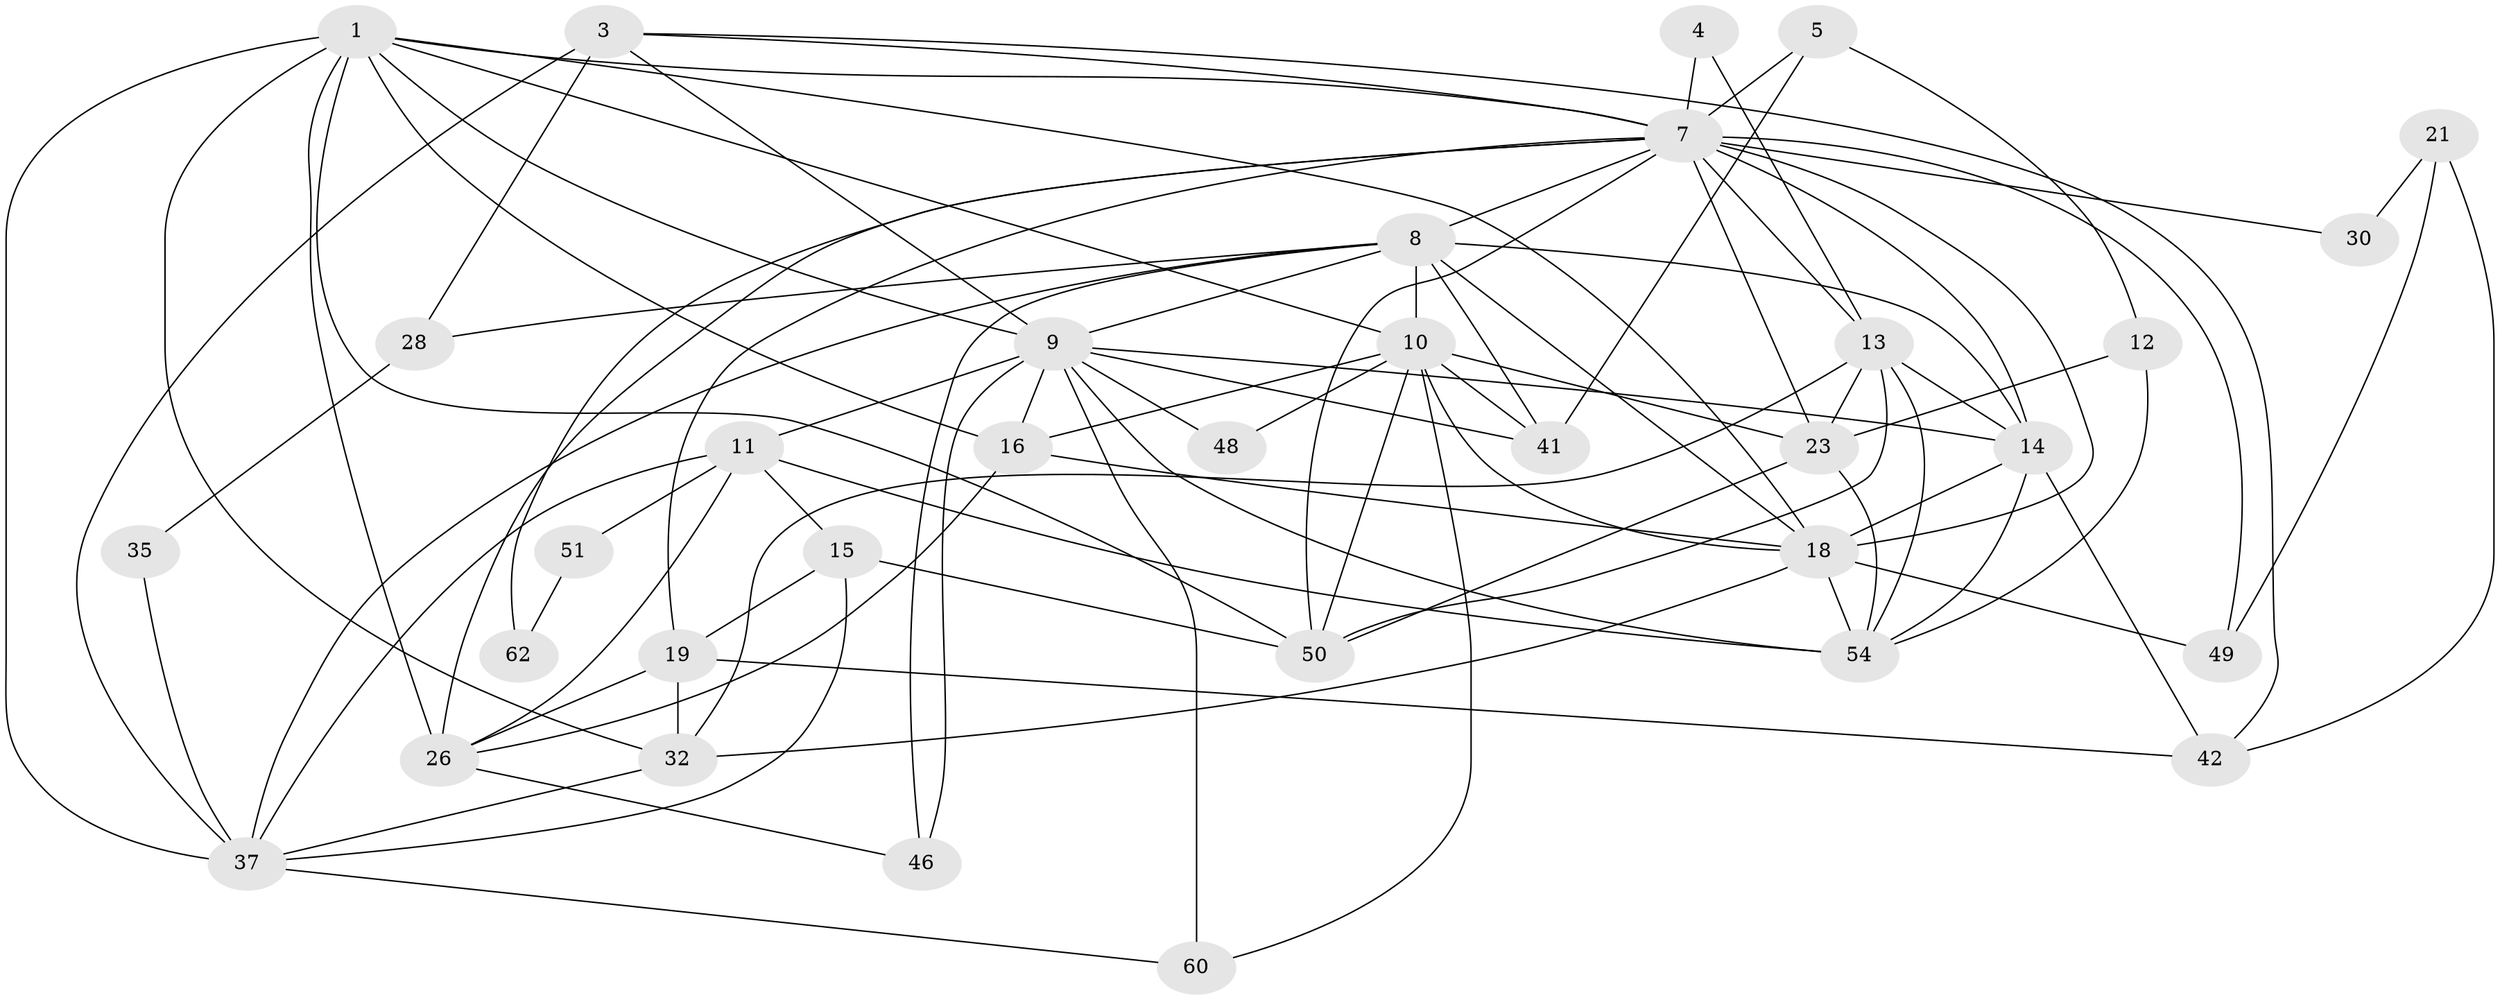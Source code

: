 // original degree distribution, {4: 0.3235294117647059, 5: 0.14705882352941177, 2: 0.1323529411764706, 3: 0.25, 8: 0.014705882352941176, 7: 0.04411764705882353, 6: 0.08823529411764706}
// Generated by graph-tools (version 1.1) at 2025/18/03/04/25 18:18:48]
// undirected, 34 vertices, 90 edges
graph export_dot {
graph [start="1"]
  node [color=gray90,style=filled];
  1 [super="+6+2"];
  3 [super="+66"];
  4;
  5;
  7 [super="+34+24"];
  8 [super="+64+45"];
  9 [super="+20"];
  10 [super="+22"];
  11 [super="+56"];
  12;
  13 [super="+53"];
  14 [super="+29+65+44"];
  15;
  16 [super="+57"];
  18 [super="+59"];
  19 [super="+43"];
  21;
  23 [super="+38"];
  26 [super="+39+36"];
  28;
  30;
  32 [super="+47"];
  35;
  37 [super="+67"];
  41;
  42;
  46;
  48;
  49 [super="+63"];
  50 [super="+58"];
  51;
  54 [super="+61+55"];
  60;
  62;
  1 -- 18;
  1 -- 26;
  1 -- 37;
  1 -- 16;
  1 -- 50;
  1 -- 7;
  1 -- 9 [weight=2];
  1 -- 10;
  1 -- 32;
  3 -- 37;
  3 -- 7;
  3 -- 42;
  3 -- 28;
  3 -- 9;
  4 -- 13;
  4 -- 7;
  5 -- 7;
  5 -- 41;
  5 -- 12;
  7 -- 30 [weight=2];
  7 -- 13;
  7 -- 19;
  7 -- 26 [weight=4];
  7 -- 14 [weight=2];
  7 -- 8;
  7 -- 49 [weight=2];
  7 -- 50;
  7 -- 23;
  7 -- 62;
  7 -- 18;
  8 -- 46;
  8 -- 41;
  8 -- 10;
  8 -- 28;
  8 -- 37;
  8 -- 9;
  8 -- 14;
  8 -- 18;
  9 -- 16;
  9 -- 48;
  9 -- 54;
  9 -- 60;
  9 -- 11;
  9 -- 46;
  9 -- 41;
  9 -- 14;
  10 -- 18;
  10 -- 50;
  10 -- 16;
  10 -- 48;
  10 -- 23;
  10 -- 41 [weight=2];
  10 -- 60;
  11 -- 15;
  11 -- 51 [weight=2];
  11 -- 37;
  11 -- 54;
  11 -- 26;
  12 -- 23;
  12 -- 54;
  13 -- 23;
  13 -- 50;
  13 -- 14;
  13 -- 32;
  13 -- 54;
  14 -- 54;
  14 -- 42;
  14 -- 18;
  15 -- 50;
  15 -- 37;
  15 -- 19;
  16 -- 18;
  16 -- 26;
  18 -- 54 [weight=2];
  18 -- 32;
  18 -- 49;
  19 -- 26;
  19 -- 42;
  19 -- 32;
  21 -- 42;
  21 -- 49;
  21 -- 30;
  23 -- 50;
  23 -- 54;
  26 -- 46;
  28 -- 35;
  32 -- 37;
  35 -- 37;
  37 -- 60;
  51 -- 62;
}

